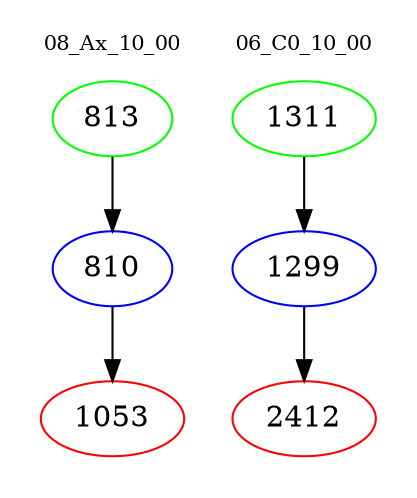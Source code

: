 digraph{
subgraph cluster_0 {
color = white
label = "08_Ax_10_00";
fontsize=10;
T0_813 [label="813", color="green"]
T0_813 -> T0_810 [color="black"]
T0_810 [label="810", color="blue"]
T0_810 -> T0_1053 [color="black"]
T0_1053 [label="1053", color="red"]
}
subgraph cluster_1 {
color = white
label = "06_C0_10_00";
fontsize=10;
T1_1311 [label="1311", color="green"]
T1_1311 -> T1_1299 [color="black"]
T1_1299 [label="1299", color="blue"]
T1_1299 -> T1_2412 [color="black"]
T1_2412 [label="2412", color="red"]
}
}
